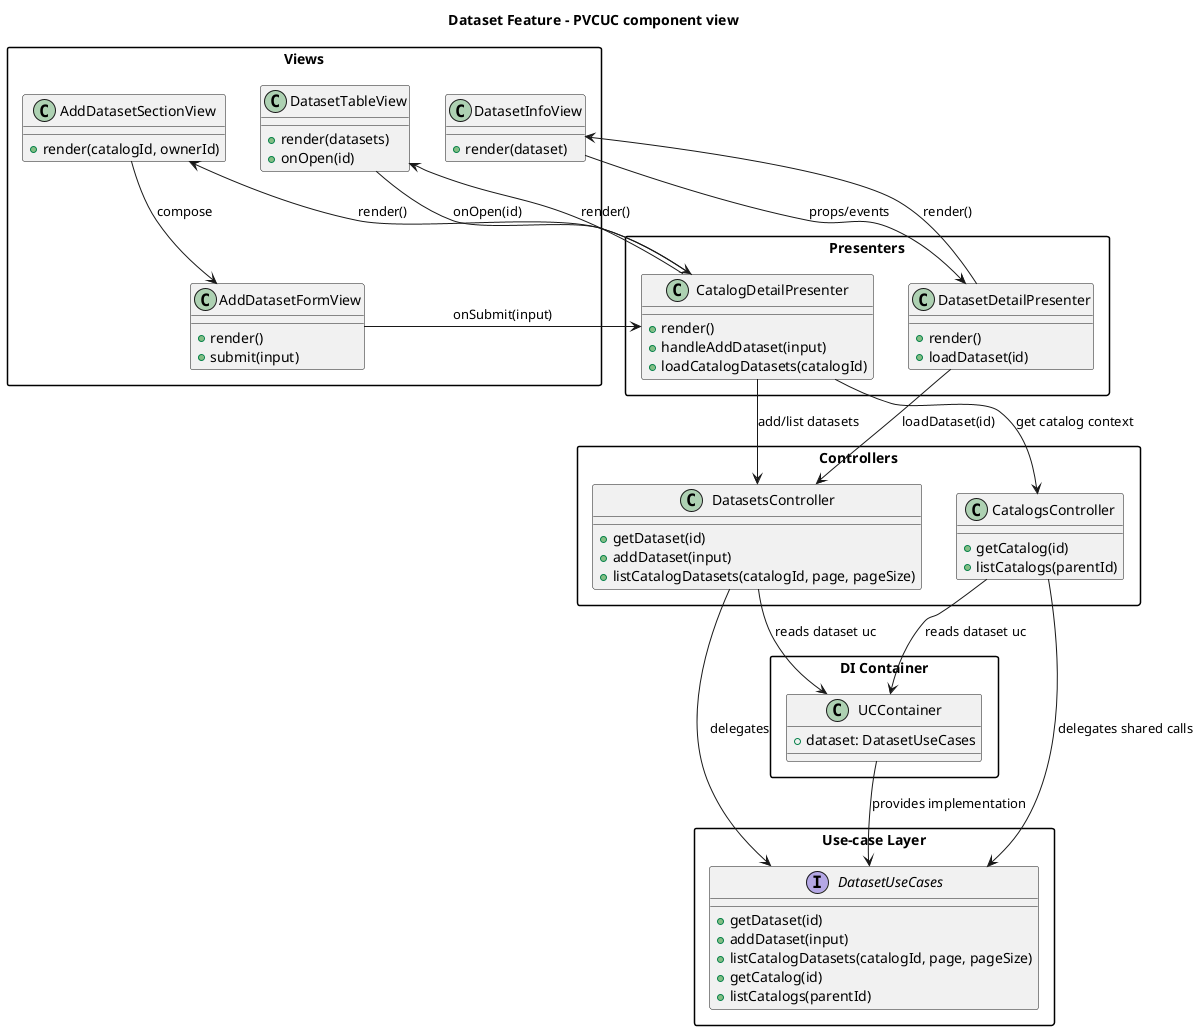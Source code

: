 @startuml
title Dataset Feature - PVCUC component view

skinparam packageStyle rectangle

package "Views" {
  class DatasetInfoView {
    +render(dataset)
  }
  class AddDatasetFormView {
    +render()
    +submit(input)
  }
  class AddDatasetSectionView {
    +render(catalogId, ownerId)
  }
  class DatasetTableView {
    +render(datasets)
    +onOpen(id)
  }
}

package "Presenters" {
  class DatasetDetailPresenter {
    +render()
    +loadDataset(id)
  }
  class CatalogDetailPresenter {
    +render()
    +handleAddDataset(input)
    +loadCatalogDatasets(catalogId)
  }
}

package "Controllers" {
  class DatasetsController {
    +getDataset(id)
    +addDataset(input)
    +listCatalogDatasets(catalogId, page, pageSize)
  }
  class CatalogsController {
    +getCatalog(id)
    +listCatalogs(parentId)
  }
}

package "Use-case Layer" {
  interface DatasetUseCases {
    +getDataset(id)
    +addDataset(input)
    +listCatalogDatasets(catalogId, page, pageSize)
    +getCatalog(id)
    +listCatalogs(parentId)
  }
}

package "DI Container" {
  class UCContainer {
    +dataset: DatasetUseCases
  }
}

DatasetDetailPresenter --> DatasetInfoView : render()
DatasetInfoView --> DatasetDetailPresenter : props/events
DatasetDetailPresenter --> DatasetsController : loadDataset(id)

CatalogDetailPresenter --> DatasetTableView : render()
DatasetTableView --> CatalogDetailPresenter : onOpen(id)
CatalogDetailPresenter --> AddDatasetSectionView : render()
AddDatasetSectionView --> AddDatasetFormView : compose
AddDatasetFormView --> CatalogDetailPresenter : onSubmit(input)
CatalogDetailPresenter --> DatasetsController : add/list datasets
CatalogDetailPresenter --> CatalogsController : get catalog context

DatasetsController --> DatasetUseCases : delegates
CatalogsController --> DatasetUseCases : delegates shared calls

DatasetsController --> UCContainer : reads dataset uc
CatalogsController --> UCContainer : reads dataset uc
UCContainer --> DatasetUseCases : provides implementation

@enduml
